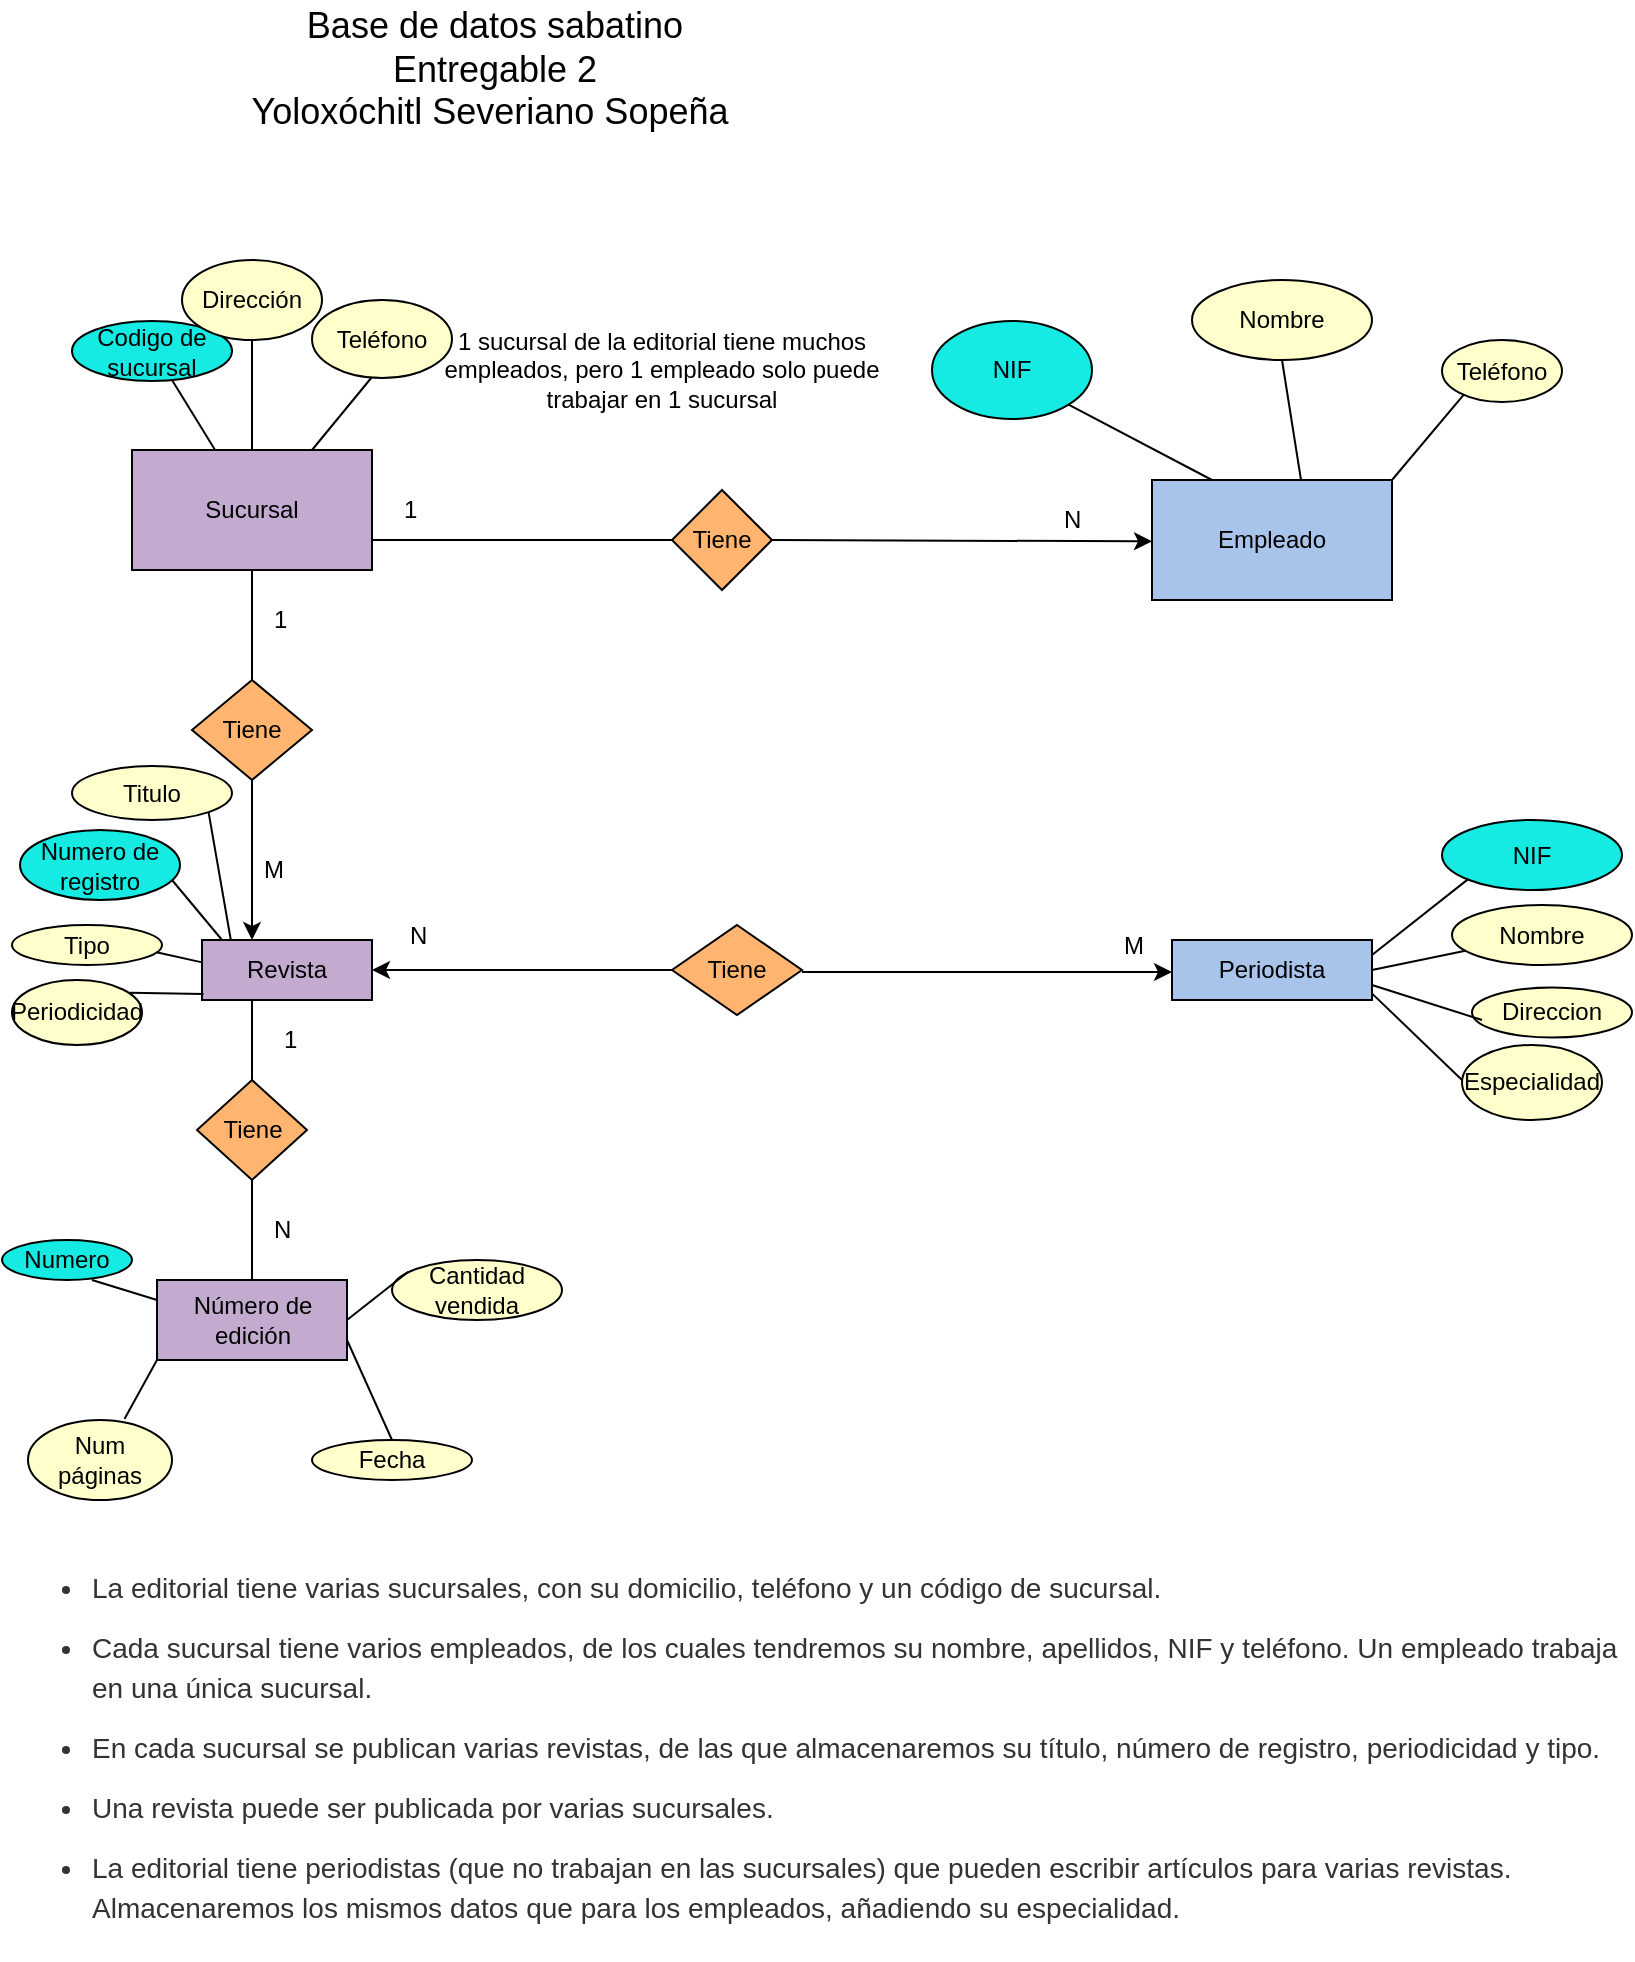 <mxfile version="22.0.2" type="github">
  <diagram id="R2lEEEUBdFMjLlhIrx00" name="Page-1">
    <mxGraphModel dx="986" dy="433" grid="1" gridSize="10" guides="1" tooltips="1" connect="1" arrows="1" fold="1" page="1" pageScale="1" pageWidth="850" pageHeight="1100" math="0" shadow="0" extFonts="Permanent Marker^https://fonts.googleapis.com/css?family=Permanent+Marker">
      <root>
        <mxCell id="0" />
        <mxCell id="1" parent="0" />
        <mxCell id="aHJGqN-GS59mJnBzp212-1" value="Sucursal" style="rounded=0;whiteSpace=wrap;html=1;fillColor=#C3ABD0;" parent="1" vertex="1">
          <mxGeometry x="90" y="245" width="120" height="60" as="geometry" />
        </mxCell>
        <mxCell id="aHJGqN-GS59mJnBzp212-2" value="Empleado" style="rounded=0;whiteSpace=wrap;html=1;fillColor=#A9C4EB;" parent="1" vertex="1">
          <mxGeometry x="600" y="260" width="120" height="60" as="geometry" />
        </mxCell>
        <mxCell id="aHJGqN-GS59mJnBzp212-3" value="Revista" style="rounded=0;whiteSpace=wrap;html=1;fillColor=#C3ABD0;" parent="1" vertex="1">
          <mxGeometry x="125" y="490" width="85" height="30" as="geometry" />
        </mxCell>
        <mxCell id="aHJGqN-GS59mJnBzp212-4" value="Periodista" style="rounded=0;whiteSpace=wrap;html=1;fillColor=#A9C4EB;" parent="1" vertex="1">
          <mxGeometry x="610" y="490" width="100" height="30" as="geometry" />
        </mxCell>
        <mxCell id="aHJGqN-GS59mJnBzp212-5" value="Tiene" style="rhombus;whiteSpace=wrap;html=1;fillColor=#FFB570;" parent="1" vertex="1">
          <mxGeometry x="120" y="360" width="60" height="50" as="geometry" />
        </mxCell>
        <mxCell id="aHJGqN-GS59mJnBzp212-7" value="Tiene" style="rhombus;whiteSpace=wrap;html=1;fillColor=#FFB570;" parent="1" vertex="1">
          <mxGeometry x="360" y="265" width="50" height="50" as="geometry" />
        </mxCell>
        <mxCell id="aHJGqN-GS59mJnBzp212-10" value="" style="endArrow=none;html=1;rounded=0;entryX=0;entryY=0.5;entryDx=0;entryDy=0;" parent="1" target="aHJGqN-GS59mJnBzp212-7" edge="1">
          <mxGeometry width="50" height="50" relative="1" as="geometry">
            <mxPoint x="210" y="290" as="sourcePoint" />
            <mxPoint x="170" y="250" as="targetPoint" />
          </mxGeometry>
        </mxCell>
        <mxCell id="aHJGqN-GS59mJnBzp212-12" value="" style="endArrow=classic;html=1;rounded=0;entryX=0.625;entryY=0.856;entryDx=0;entryDy=0;entryPerimeter=0;" parent="1" target="aHJGqN-GS59mJnBzp212-25" edge="1">
          <mxGeometry width="50" height="50" relative="1" as="geometry">
            <mxPoint x="410" y="290" as="sourcePoint" />
            <mxPoint x="460" y="240" as="targetPoint" />
          </mxGeometry>
        </mxCell>
        <mxCell id="aHJGqN-GS59mJnBzp212-17" value="Codigo de sucursal" style="ellipse;whiteSpace=wrap;html=1;fillColor=#15EAE3;" parent="1" vertex="1">
          <mxGeometry x="60" y="180.5" width="80" height="30" as="geometry" />
        </mxCell>
        <mxCell id="aHJGqN-GS59mJnBzp212-20" value="" style="endArrow=none;html=1;rounded=0;exitX=0.5;exitY=0;exitDx=0;exitDy=0;" parent="1" source="aHJGqN-GS59mJnBzp212-1" edge="1">
          <mxGeometry width="50" height="50" relative="1" as="geometry">
            <mxPoint x="100" y="240" as="sourcePoint" />
            <mxPoint x="150" y="190" as="targetPoint" />
          </mxGeometry>
        </mxCell>
        <mxCell id="aHJGqN-GS59mJnBzp212-21" value="Dirección" style="ellipse;whiteSpace=wrap;html=1;fillColor=#FFFFCC;" parent="1" vertex="1">
          <mxGeometry x="115" y="150" width="70" height="40" as="geometry" />
        </mxCell>
        <mxCell id="aHJGqN-GS59mJnBzp212-22" value="" style="endArrow=none;html=1;rounded=0;exitX=0.75;exitY=0;exitDx=0;exitDy=0;" parent="1" source="aHJGqN-GS59mJnBzp212-1" edge="1">
          <mxGeometry width="50" height="50" relative="1" as="geometry">
            <mxPoint x="160" y="258.5" as="sourcePoint" />
            <mxPoint x="210" y="208.5" as="targetPoint" />
          </mxGeometry>
        </mxCell>
        <mxCell id="aHJGqN-GS59mJnBzp212-23" value="Teléfono" style="ellipse;whiteSpace=wrap;html=1;fillColor=#FFFFCC;" parent="1" vertex="1">
          <mxGeometry x="180" y="170" width="70" height="39" as="geometry" />
        </mxCell>
        <mxCell id="aHJGqN-GS59mJnBzp212-24" value="1" style="text;strokeColor=none;fillColor=none;align=left;verticalAlign=middle;spacingLeft=4;spacingRight=4;overflow=hidden;points=[[0,0.5],[1,0.5]];portConstraint=eastwest;rotatable=0;whiteSpace=wrap;html=1;" parent="1" vertex="1">
          <mxGeometry x="220" y="260" width="20" height="30" as="geometry" />
        </mxCell>
        <mxCell id="aHJGqN-GS59mJnBzp212-25" value="N" style="text;strokeColor=none;fillColor=none;align=left;verticalAlign=middle;spacingLeft=4;spacingRight=4;overflow=hidden;points=[[0,0.5],[1,0.5]];portConstraint=eastwest;rotatable=0;whiteSpace=wrap;html=1;" parent="1" vertex="1">
          <mxGeometry x="550" y="265" width="80" height="30" as="geometry" />
        </mxCell>
        <mxCell id="aHJGqN-GS59mJnBzp212-26" value="" style="endArrow=none;html=1;rounded=0;entryX=1;entryY=1;entryDx=0;entryDy=0;exitX=0.25;exitY=0;exitDx=0;exitDy=0;" parent="1" source="aHJGqN-GS59mJnBzp212-2" target="aHJGqN-GS59mJnBzp212-27" edge="1">
          <mxGeometry width="50" height="50" relative="1" as="geometry">
            <mxPoint x="680" y="260" as="sourcePoint" />
            <mxPoint x="650" y="230" as="targetPoint" />
          </mxGeometry>
        </mxCell>
        <mxCell id="aHJGqN-GS59mJnBzp212-27" value="NIF" style="ellipse;whiteSpace=wrap;html=1;fillColor=#15EAE3;" parent="1" vertex="1">
          <mxGeometry x="490" y="180.5" width="80" height="49" as="geometry" />
        </mxCell>
        <mxCell id="aHJGqN-GS59mJnBzp212-28" value="" style="endArrow=none;html=1;rounded=0;entryX=0.5;entryY=1;entryDx=0;entryDy=0;" parent="1" target="aHJGqN-GS59mJnBzp212-29" edge="1">
          <mxGeometry width="50" height="50" relative="1" as="geometry">
            <mxPoint x="674.5" y="260" as="sourcePoint" />
            <mxPoint x="674.5" y="200" as="targetPoint" />
          </mxGeometry>
        </mxCell>
        <mxCell id="aHJGqN-GS59mJnBzp212-29" value="Nombre" style="ellipse;whiteSpace=wrap;html=1;fillColor=#FFFFCC;" parent="1" vertex="1">
          <mxGeometry x="620" y="160" width="90" height="40" as="geometry" />
        </mxCell>
        <mxCell id="aHJGqN-GS59mJnBzp212-34" value="" style="endArrow=none;html=1;rounded=0;" parent="1" edge="1">
          <mxGeometry width="50" height="50" relative="1" as="geometry">
            <mxPoint x="720" y="260" as="sourcePoint" />
            <mxPoint x="758.426" y="214.258" as="targetPoint" />
          </mxGeometry>
        </mxCell>
        <mxCell id="aHJGqN-GS59mJnBzp212-33" value="Teléfono" style="ellipse;whiteSpace=wrap;html=1;fillColor=#FFFFCC;" parent="1" vertex="1">
          <mxGeometry x="745" y="190" width="60" height="31" as="geometry" />
        </mxCell>
        <mxCell id="aHJGqN-GS59mJnBzp212-35" value="1 sucursal de la editorial tiene muchos empleados, pero 1 empleado solo puede trabajar en 1 sucursal" style="text;html=1;strokeColor=none;fillColor=none;align=center;verticalAlign=middle;whiteSpace=wrap;rounded=0;" parent="1" vertex="1">
          <mxGeometry x="230" y="170" width="250" height="70" as="geometry" />
        </mxCell>
        <mxCell id="aHJGqN-GS59mJnBzp212-36" value="" style="endArrow=none;html=1;rounded=0;entryX=0.5;entryY=1;entryDx=0;entryDy=0;" parent="1" target="aHJGqN-GS59mJnBzp212-1" edge="1">
          <mxGeometry width="50" height="50" relative="1" as="geometry">
            <mxPoint x="150" y="360" as="sourcePoint" />
            <mxPoint x="70" y="320" as="targetPoint" />
          </mxGeometry>
        </mxCell>
        <mxCell id="aHJGqN-GS59mJnBzp212-37" value="" style="endArrow=classic;html=1;rounded=0;exitX=0.5;exitY=1;exitDx=0;exitDy=0;" parent="1" source="aHJGqN-GS59mJnBzp212-5" edge="1">
          <mxGeometry width="50" height="50" relative="1" as="geometry">
            <mxPoint x="60" y="460" as="sourcePoint" />
            <mxPoint x="150" y="490" as="targetPoint" />
          </mxGeometry>
        </mxCell>
        <mxCell id="aHJGqN-GS59mJnBzp212-41" value="1" style="text;strokeColor=none;fillColor=none;align=left;verticalAlign=middle;spacingLeft=4;spacingRight=4;overflow=hidden;points=[[0,0.5],[1,0.5]];portConstraint=eastwest;rotatable=0;whiteSpace=wrap;html=1;" parent="1" vertex="1">
          <mxGeometry x="155" y="315" width="30" height="30" as="geometry" />
        </mxCell>
        <mxCell id="aHJGqN-GS59mJnBzp212-42" value="M" style="text;strokeColor=none;fillColor=none;align=left;verticalAlign=middle;spacingLeft=4;spacingRight=4;overflow=hidden;points=[[0,0.5],[1,0.5]];portConstraint=eastwest;rotatable=0;whiteSpace=wrap;html=1;" parent="1" vertex="1">
          <mxGeometry x="150" y="440" width="40" height="30" as="geometry" />
        </mxCell>
        <mxCell id="aHJGqN-GS59mJnBzp212-44" value="" style="endArrow=none;html=1;rounded=0;" parent="1" source="aHJGqN-GS59mJnBzp212-1" edge="1">
          <mxGeometry width="50" height="50" relative="1" as="geometry">
            <mxPoint x="60" y="260" as="sourcePoint" />
            <mxPoint x="110" y="210" as="targetPoint" />
          </mxGeometry>
        </mxCell>
        <mxCell id="OFvr1qWIemrYlhcWky6H-4" value="NIF" style="ellipse;whiteSpace=wrap;html=1;fillColor=#15EAE3;" parent="1" vertex="1">
          <mxGeometry x="745" y="430" width="90" height="35" as="geometry" />
        </mxCell>
        <mxCell id="OFvr1qWIemrYlhcWky6H-5" value="Nombre" style="ellipse;whiteSpace=wrap;html=1;fillColor=#FFFFCC;" parent="1" vertex="1">
          <mxGeometry x="750" y="472.5" width="90" height="30" as="geometry" />
        </mxCell>
        <mxCell id="OFvr1qWIemrYlhcWky6H-6" value="Direccion" style="ellipse;whiteSpace=wrap;html=1;fillColor=#FFFFCC;" parent="1" vertex="1">
          <mxGeometry x="760" y="513.75" width="80" height="25" as="geometry" />
        </mxCell>
        <mxCell id="OFvr1qWIemrYlhcWky6H-7" value="Especialidad" style="ellipse;whiteSpace=wrap;html=1;fillColor=#FFFFCC;" parent="1" vertex="1">
          <mxGeometry x="755" y="542.5" width="70" height="37.5" as="geometry" />
        </mxCell>
        <mxCell id="OFvr1qWIemrYlhcWky6H-16" value="" style="endArrow=none;html=1;rounded=0;entryX=0.036;entryY=0.698;entryDx=0;entryDy=0;entryPerimeter=0;exitX=1;exitY=0.25;exitDx=0;exitDy=0;" parent="1" source="aHJGqN-GS59mJnBzp212-4" edge="1">
          <mxGeometry width="50" height="50" relative="1" as="geometry">
            <mxPoint x="725" y="510" as="sourcePoint" />
            <mxPoint x="758.24" y="459.43" as="targetPoint" />
          </mxGeometry>
        </mxCell>
        <mxCell id="OFvr1qWIemrYlhcWky6H-17" value="" style="endArrow=none;html=1;rounded=0;exitX=1;exitY=0.5;exitDx=0;exitDy=0;" parent="1" source="aHJGqN-GS59mJnBzp212-4" target="OFvr1qWIemrYlhcWky6H-5" edge="1">
          <mxGeometry width="50" height="50" relative="1" as="geometry">
            <mxPoint x="715" y="550" as="sourcePoint" />
            <mxPoint x="765" y="500" as="targetPoint" />
          </mxGeometry>
        </mxCell>
        <mxCell id="OFvr1qWIemrYlhcWky6H-19" value="" style="endArrow=none;html=1;rounded=0;exitX=1;exitY=0.75;exitDx=0;exitDy=0;" parent="1" source="aHJGqN-GS59mJnBzp212-4" edge="1">
          <mxGeometry width="50" height="50" relative="1" as="geometry">
            <mxPoint x="715" y="580" as="sourcePoint" />
            <mxPoint x="765" y="530" as="targetPoint" />
          </mxGeometry>
        </mxCell>
        <mxCell id="OFvr1qWIemrYlhcWky6H-20" value="" style="endArrow=none;html=1;rounded=0;exitX=1.002;exitY=0.898;exitDx=0;exitDy=0;exitPerimeter=0;" parent="1" source="aHJGqN-GS59mJnBzp212-4" edge="1">
          <mxGeometry width="50" height="50" relative="1" as="geometry">
            <mxPoint x="705" y="610" as="sourcePoint" />
            <mxPoint x="755" y="560" as="targetPoint" />
          </mxGeometry>
        </mxCell>
        <mxCell id="OFvr1qWIemrYlhcWky6H-21" value="Tiene" style="rhombus;whiteSpace=wrap;html=1;fillColor=#FFB570;" parent="1" vertex="1">
          <mxGeometry x="360" y="482.5" width="65" height="45" as="geometry" />
        </mxCell>
        <mxCell id="OFvr1qWIemrYlhcWky6H-24" value="" style="endArrow=classic;html=1;rounded=0;exitX=1;exitY=0.5;exitDx=0;exitDy=0;entryX=0;entryY=0.5;entryDx=0;entryDy=0;" parent="1" edge="1">
          <mxGeometry width="50" height="50" relative="1" as="geometry">
            <mxPoint x="425" y="506" as="sourcePoint" />
            <mxPoint x="610" y="506" as="targetPoint" />
            <Array as="points" />
          </mxGeometry>
        </mxCell>
        <mxCell id="OFvr1qWIemrYlhcWky6H-25" value="" style="endArrow=classic;html=1;rounded=0;entryX=1;entryY=0.5;entryDx=0;entryDy=0;exitX=0;exitY=0.5;exitDx=0;exitDy=0;" parent="1" source="OFvr1qWIemrYlhcWky6H-21" target="aHJGqN-GS59mJnBzp212-3" edge="1">
          <mxGeometry width="50" height="50" relative="1" as="geometry">
            <mxPoint x="355" y="520" as="sourcePoint" />
            <mxPoint x="405" y="470" as="targetPoint" />
          </mxGeometry>
        </mxCell>
        <mxCell id="OFvr1qWIemrYlhcWky6H-26" value="Numero de registro" style="ellipse;whiteSpace=wrap;html=1;fillColor=#15EAE3;" parent="1" vertex="1">
          <mxGeometry x="34" y="435" width="80" height="35" as="geometry" />
        </mxCell>
        <mxCell id="OFvr1qWIemrYlhcWky6H-27" value="Tipo" style="ellipse;whiteSpace=wrap;html=1;fillColor=#FFFFCC;" parent="1" vertex="1">
          <mxGeometry x="30" y="482.5" width="75" height="20" as="geometry" />
        </mxCell>
        <mxCell id="OFvr1qWIemrYlhcWky6H-28" value="Periodicidad" style="ellipse;whiteSpace=wrap;html=1;fillColor=#FFFFCC;" parent="1" vertex="1">
          <mxGeometry x="30" y="510" width="65" height="32.5" as="geometry" />
        </mxCell>
        <mxCell id="OFvr1qWIemrYlhcWky6H-29" value="Titulo" style="ellipse;whiteSpace=wrap;html=1;fillColor=#FFFFCC;" parent="1" vertex="1">
          <mxGeometry x="60" y="403" width="80" height="27" as="geometry" />
        </mxCell>
        <mxCell id="OFvr1qWIemrYlhcWky6H-30" value="" style="endArrow=none;html=1;rounded=0;entryX=0.169;entryY=-0.009;entryDx=0;entryDy=0;entryPerimeter=0;exitX=1;exitY=1;exitDx=0;exitDy=0;" parent="1" source="OFvr1qWIemrYlhcWky6H-29" target="aHJGqN-GS59mJnBzp212-3" edge="1">
          <mxGeometry width="50" height="50" relative="1" as="geometry">
            <mxPoint x="125" y="430" as="sourcePoint" />
            <mxPoint x="175" y="380" as="targetPoint" />
          </mxGeometry>
        </mxCell>
        <mxCell id="OFvr1qWIemrYlhcWky6H-31" value="" style="endArrow=none;html=1;rounded=0;entryX=0.118;entryY=0;entryDx=0;entryDy=0;entryPerimeter=0;" parent="1" target="aHJGqN-GS59mJnBzp212-3" edge="1">
          <mxGeometry width="50" height="50" relative="1" as="geometry">
            <mxPoint x="110" y="460" as="sourcePoint" />
            <mxPoint x="155" y="420" as="targetPoint" />
          </mxGeometry>
        </mxCell>
        <mxCell id="OFvr1qWIemrYlhcWky6H-32" value="" style="endArrow=none;html=1;rounded=0;entryX=-0.006;entryY=0.369;entryDx=0;entryDy=0;entryPerimeter=0;" parent="1" target="aHJGqN-GS59mJnBzp212-3" edge="1">
          <mxGeometry width="50" height="50" relative="1" as="geometry">
            <mxPoint x="102.255" y="496.086" as="sourcePoint" />
            <mxPoint x="185" y="530" as="targetPoint" />
          </mxGeometry>
        </mxCell>
        <mxCell id="OFvr1qWIemrYlhcWky6H-33" value="" style="endArrow=none;html=1;rounded=0;entryX=0.009;entryY=0.902;entryDx=0;entryDy=0;entryPerimeter=0;exitX=0.905;exitY=0.196;exitDx=0;exitDy=0;exitPerimeter=0;" parent="1" source="OFvr1qWIemrYlhcWky6H-28" target="aHJGqN-GS59mJnBzp212-3" edge="1">
          <mxGeometry width="50" height="50" relative="1" as="geometry">
            <mxPoint x="105" y="520" as="sourcePoint" />
            <mxPoint x="155" y="470" as="targetPoint" />
          </mxGeometry>
        </mxCell>
        <mxCell id="Jaal9q_AW8TaccG8SGAF-1" value="Tiene" style="rhombus;whiteSpace=wrap;html=1;fillColor=#FFB570;" parent="1" vertex="1">
          <mxGeometry x="122.5" y="560" width="55" height="50" as="geometry" />
        </mxCell>
        <mxCell id="Jaal9q_AW8TaccG8SGAF-3" value="" style="endArrow=none;html=1;rounded=0;" parent="1" source="Jaal9q_AW8TaccG8SGAF-1" edge="1">
          <mxGeometry width="50" height="50" relative="1" as="geometry">
            <mxPoint x="100" y="570" as="sourcePoint" />
            <mxPoint x="150" y="520" as="targetPoint" />
          </mxGeometry>
        </mxCell>
        <mxCell id="Jaal9q_AW8TaccG8SGAF-6" value="Número de edición" style="rounded=0;whiteSpace=wrap;html=1;fillColor=#C3ABD0;" parent="1" vertex="1">
          <mxGeometry x="102.5" y="660" width="95" height="40" as="geometry" />
        </mxCell>
        <mxCell id="Jaal9q_AW8TaccG8SGAF-7" value="" style="endArrow=none;html=1;rounded=0;exitX=0.5;exitY=0;exitDx=0;exitDy=0;" parent="1" source="Jaal9q_AW8TaccG8SGAF-6" edge="1">
          <mxGeometry width="50" height="50" relative="1" as="geometry">
            <mxPoint x="100" y="660" as="sourcePoint" />
            <mxPoint x="150" y="610" as="targetPoint" />
          </mxGeometry>
        </mxCell>
        <mxCell id="Jaal9q_AW8TaccG8SGAF-8" value="Fecha" style="ellipse;whiteSpace=wrap;html=1;fillColor=#FFFFCC;" parent="1" vertex="1">
          <mxGeometry x="180" y="740" width="80" height="20" as="geometry" />
        </mxCell>
        <mxCell id="Jaal9q_AW8TaccG8SGAF-9" value="" style="endArrow=none;html=1;rounded=0;entryX=0.5;entryY=0;entryDx=0;entryDy=0;exitX=1;exitY=0.75;exitDx=0;exitDy=0;" parent="1" source="Jaal9q_AW8TaccG8SGAF-6" target="Jaal9q_AW8TaccG8SGAF-8" edge="1">
          <mxGeometry width="50" height="50" relative="1" as="geometry">
            <mxPoint x="200" y="680" as="sourcePoint" />
            <mxPoint x="250" y="630" as="targetPoint" />
          </mxGeometry>
        </mxCell>
        <mxCell id="Jaal9q_AW8TaccG8SGAF-10" value="Cantidad vendida" style="ellipse;whiteSpace=wrap;html=1;fillColor=#FFFFCC;" parent="1" vertex="1">
          <mxGeometry x="220" y="650" width="85" height="30" as="geometry" />
        </mxCell>
        <mxCell id="Jaal9q_AW8TaccG8SGAF-11" value="" style="endArrow=none;html=1;rounded=0;entryX=0.096;entryY=0.197;entryDx=0;entryDy=0;entryPerimeter=0;exitX=1;exitY=0.5;exitDx=0;exitDy=0;" parent="1" source="Jaal9q_AW8TaccG8SGAF-6" target="Jaal9q_AW8TaccG8SGAF-10" edge="1">
          <mxGeometry width="50" height="50" relative="1" as="geometry">
            <mxPoint x="200" y="680" as="sourcePoint" />
            <mxPoint x="250" y="630" as="targetPoint" />
          </mxGeometry>
        </mxCell>
        <mxCell id="Jaal9q_AW8TaccG8SGAF-14" value="1" style="text;strokeColor=none;fillColor=none;align=left;verticalAlign=middle;spacingLeft=4;spacingRight=4;overflow=hidden;points=[[0,0.5],[1,0.5]];portConstraint=eastwest;rotatable=0;whiteSpace=wrap;html=1;" parent="1" vertex="1">
          <mxGeometry x="160" y="530" width="30" height="20" as="geometry" />
        </mxCell>
        <mxCell id="Jaal9q_AW8TaccG8SGAF-15" value="N" style="text;strokeColor=none;fillColor=none;align=left;verticalAlign=middle;spacingLeft=4;spacingRight=4;overflow=hidden;points=[[0,0.5],[1,0.5]];portConstraint=eastwest;rotatable=0;whiteSpace=wrap;html=1;" parent="1" vertex="1">
          <mxGeometry x="155" y="620" width="30" height="30" as="geometry" />
        </mxCell>
        <mxCell id="Jaal9q_AW8TaccG8SGAF-16" value="Numero" style="ellipse;whiteSpace=wrap;html=1;fillColor=#15EAE3;" parent="1" vertex="1">
          <mxGeometry x="25" y="640" width="65" height="20" as="geometry" />
        </mxCell>
        <mxCell id="Jaal9q_AW8TaccG8SGAF-17" value="Num páginas" style="ellipse;whiteSpace=wrap;html=1;fillColor=#FFFFCC;" parent="1" vertex="1">
          <mxGeometry x="38" y="730" width="72" height="40" as="geometry" />
        </mxCell>
        <mxCell id="Jaal9q_AW8TaccG8SGAF-18" value="" style="endArrow=none;html=1;rounded=0;exitX=0;exitY=1;exitDx=0;exitDy=0;entryX=0.67;entryY=-0.012;entryDx=0;entryDy=0;entryPerimeter=0;" parent="1" source="Jaal9q_AW8TaccG8SGAF-6" target="Jaal9q_AW8TaccG8SGAF-17" edge="1">
          <mxGeometry width="50" height="50" relative="1" as="geometry">
            <mxPoint y="750" as="sourcePoint" />
            <mxPoint x="50" y="700" as="targetPoint" />
          </mxGeometry>
        </mxCell>
        <mxCell id="Jaal9q_AW8TaccG8SGAF-19" value="" style="endArrow=none;html=1;rounded=0;entryX=0;entryY=0.25;entryDx=0;entryDy=0;" parent="1" target="Jaal9q_AW8TaccG8SGAF-6" edge="1">
          <mxGeometry width="50" height="50" relative="1" as="geometry">
            <mxPoint x="70" y="660" as="sourcePoint" />
            <mxPoint x="120" y="610" as="targetPoint" />
          </mxGeometry>
        </mxCell>
        <mxCell id="Jaal9q_AW8TaccG8SGAF-20" value="&#xa;&lt;ul id=&quot;yui_3_17_2_1_1696528879942_123&quot; style=&quot;padding: 0px; margin: 0px 0px 0px 25px; color: rgb(51, 51, 51); font-family: &amp;quot;Source Sans 3&amp;quot;, sans-serif; font-size: 14px; font-style: normal; font-variant-ligatures: normal; font-variant-caps: normal; font-weight: 400; letter-spacing: normal; orphans: 2; text-align: left; text-indent: 0px; text-transform: none; widows: 2; word-spacing: 0px; -webkit-text-stroke-width: 0px; background-color: rgb(255, 255, 255); text-decoration-thickness: initial; text-decoration-style: initial; text-decoration-color: initial;&quot;&gt;&lt;li dir=&quot;ltr&quot; aria-level=&quot;1&quot; style=&quot;line-height: 20px;&quot;&gt;&lt;p dir=&quot;ltr&quot; role=&quot;presentation&quot; style=&quot;margin: 0px 0px 10px;&quot;&gt;La editorial tiene varias sucursales, con su domicilio, teléfono y un código de sucursal.&lt;/p&gt;&lt;/li&gt;&lt;li dir=&quot;ltr&quot; aria-level=&quot;1&quot; style=&quot;line-height: 20px;&quot;&gt;&lt;p dir=&quot;ltr&quot; role=&quot;presentation&quot; style=&quot;margin: 0px 0px 10px;&quot;&gt;Cada sucursal tiene varios empleados, de los cuales tendremos su nombre, apellidos, NIF y teléfono. Un empleado trabaja en una única sucursal.&lt;/p&gt;&lt;/li&gt;&lt;li dir=&quot;ltr&quot; aria-level=&quot;1&quot; style=&quot;line-height: 20px;&quot;&gt;&lt;p dir=&quot;ltr&quot; role=&quot;presentation&quot; style=&quot;margin: 0px 0px 10px;&quot;&gt;En cada sucursal se publican varias revistas, de las que almacenaremos su título, número de registro, periodicidad y tipo.&lt;/p&gt;&lt;/li&gt;&lt;li dir=&quot;ltr&quot; aria-level=&quot;1&quot; style=&quot;line-height: 20px;&quot;&gt;&lt;p dir=&quot;ltr&quot; role=&quot;presentation&quot; style=&quot;margin: 0px 0px 10px;&quot;&gt;Una revista puede ser publicada por varias sucursales.&lt;/p&gt;&lt;/li&gt;&lt;li dir=&quot;ltr&quot; aria-level=&quot;1&quot; style=&quot;line-height: 20px;&quot;&gt;&lt;p dir=&quot;ltr&quot; role=&quot;presentation&quot; style=&quot;margin: 0px 0px 10px;&quot;&gt;La editorial tiene periodistas (que no trabajan en las sucursales) que pueden escribir artículos para varias revistas. Almacenaremos los mismos datos que para los empleados, añadiendo su&lt;span&gt;&amp;nbsp;&lt;/span&gt;especialidad.&lt;/p&gt;&lt;/li&gt;&lt;/ul&gt;&#xa;&#xa;" style="text;html=1;strokeColor=none;fillColor=none;spacing=5;spacingTop=-20;whiteSpace=wrap;overflow=hidden;rounded=0;" parent="1" vertex="1">
          <mxGeometry x="40" y="800" width="800" height="200" as="geometry" />
        </mxCell>
        <mxCell id="OfB-vX3DJV46WUqLUJC4-2" value="N" style="text;strokeColor=none;fillColor=none;align=left;verticalAlign=middle;spacingLeft=4;spacingRight=4;overflow=hidden;points=[[0,0.5],[1,0.5]];portConstraint=eastwest;rotatable=0;whiteSpace=wrap;html=1;" parent="1" vertex="1">
          <mxGeometry x="223" y="473" width="37" height="30" as="geometry" />
        </mxCell>
        <mxCell id="OfB-vX3DJV46WUqLUJC4-3" value="M" style="text;strokeColor=none;fillColor=none;align=left;verticalAlign=middle;spacingLeft=4;spacingRight=4;overflow=hidden;points=[[0,0.5],[1,0.5]];portConstraint=eastwest;rotatable=0;whiteSpace=wrap;html=1;" parent="1" vertex="1">
          <mxGeometry x="580" y="477.5" width="40" height="30" as="geometry" />
        </mxCell>
        <mxCell id="OfB-vX3DJV46WUqLUJC4-4" value="&lt;font style=&quot;font-size: 18px;&quot;&gt;Base de datos sabatino&lt;br&gt;Entregable 2&lt;br&gt;Yoloxóchitl Severiano Sopeña&amp;nbsp;&lt;/font&gt;" style="text;html=1;strokeColor=none;fillColor=none;align=center;verticalAlign=middle;whiteSpace=wrap;rounded=0;" parent="1" vertex="1">
          <mxGeometry x="43" y="20" width="457" height="70" as="geometry" />
        </mxCell>
      </root>
    </mxGraphModel>
  </diagram>
</mxfile>
